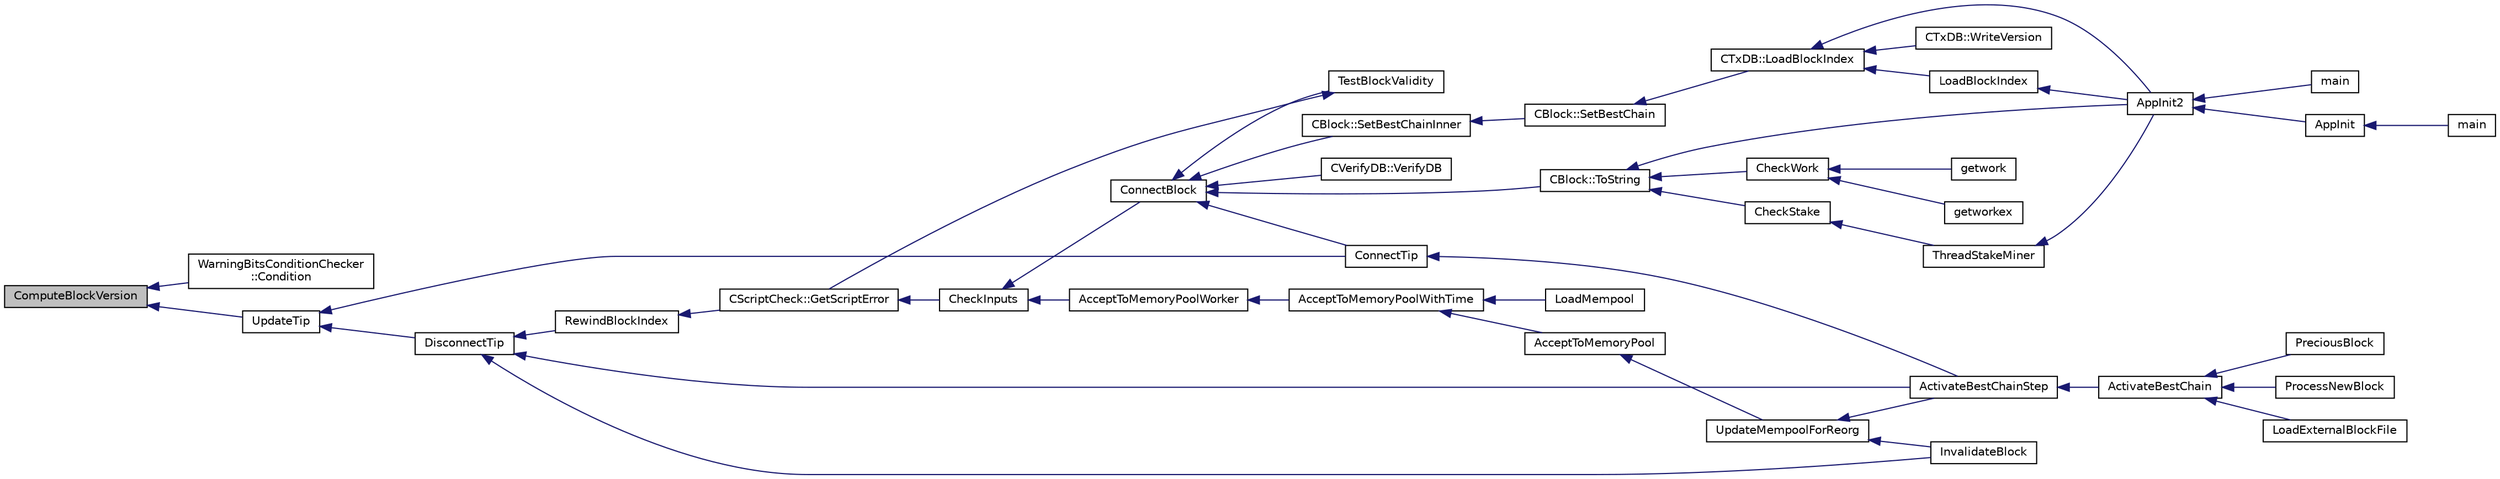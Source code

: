 digraph "ComputeBlockVersion"
{
  edge [fontname="Helvetica",fontsize="10",labelfontname="Helvetica",labelfontsize="10"];
  node [fontname="Helvetica",fontsize="10",shape=record];
  rankdir="LR";
  Node636 [label="ComputeBlockVersion",height=0.2,width=0.4,color="black", fillcolor="grey75", style="filled", fontcolor="black"];
  Node636 -> Node637 [dir="back",color="midnightblue",fontsize="10",style="solid",fontname="Helvetica"];
  Node637 [label="WarningBitsConditionChecker\l::Condition",height=0.2,width=0.4,color="black", fillcolor="white", style="filled",URL="$de/d01/class_warning_bits_condition_checker.html#aae2fc419d193b147e8fad8121fb5e579"];
  Node636 -> Node638 [dir="back",color="midnightblue",fontsize="10",style="solid",fontname="Helvetica"];
  Node638 [label="UpdateTip",height=0.2,width=0.4,color="black", fillcolor="white", style="filled",URL="$dd/d7d/validation_8cpp.html#a58ea59a717507dc67e9e2502d3a5a2b9",tooltip="Update chainActive and related internal data structures. "];
  Node638 -> Node639 [dir="back",color="midnightblue",fontsize="10",style="solid",fontname="Helvetica"];
  Node639 [label="DisconnectTip",height=0.2,width=0.4,color="black", fillcolor="white", style="filled",URL="$dd/d7d/validation_8cpp.html#af22a75696068786d303019f31f29eb9e",tooltip="Disconnect chainActive&#39;s tip. "];
  Node639 -> Node640 [dir="back",color="midnightblue",fontsize="10",style="solid",fontname="Helvetica"];
  Node640 [label="ActivateBestChainStep",height=0.2,width=0.4,color="black", fillcolor="white", style="filled",URL="$dd/d7d/validation_8cpp.html#a4e2b817360d39dc766271f51fc146c96",tooltip="Try to make some progress towards making pindexMostWork the active block. "];
  Node640 -> Node641 [dir="back",color="midnightblue",fontsize="10",style="solid",fontname="Helvetica"];
  Node641 [label="ActivateBestChain",height=0.2,width=0.4,color="black", fillcolor="white", style="filled",URL="$db/d38/validation_8h.html#a81d9ced51eb72d4df66abddb00318b64",tooltip="Find the best known block, and make it the tip of the block chain. "];
  Node641 -> Node642 [dir="back",color="midnightblue",fontsize="10",style="solid",fontname="Helvetica"];
  Node642 [label="PreciousBlock",height=0.2,width=0.4,color="black", fillcolor="white", style="filled",URL="$db/d38/validation_8h.html#a04e493dc156338a1b2f457f7a7feaaa9",tooltip="Mark a block as precious and reorganize. "];
  Node641 -> Node643 [dir="back",color="midnightblue",fontsize="10",style="solid",fontname="Helvetica"];
  Node643 [label="ProcessNewBlock",height=0.2,width=0.4,color="black", fillcolor="white", style="filled",URL="$db/d38/validation_8h.html#a290fce59049c0951b8eb73f0129bf6f0",tooltip="Process an incoming block. "];
  Node641 -> Node644 [dir="back",color="midnightblue",fontsize="10",style="solid",fontname="Helvetica"];
  Node644 [label="LoadExternalBlockFile",height=0.2,width=0.4,color="black", fillcolor="white", style="filled",URL="$db/d38/validation_8h.html#a2233339a13d09038cf2e46f4d0144be4",tooltip="Import blocks from an external file. "];
  Node639 -> Node645 [dir="back",color="midnightblue",fontsize="10",style="solid",fontname="Helvetica"];
  Node645 [label="InvalidateBlock",height=0.2,width=0.4,color="black", fillcolor="white", style="filled",URL="$db/d38/validation_8h.html#adf70cddb5b3b3218a7f22da08dc4a456",tooltip="Mark a block as invalid. "];
  Node639 -> Node646 [dir="back",color="midnightblue",fontsize="10",style="solid",fontname="Helvetica"];
  Node646 [label="RewindBlockIndex",height=0.2,width=0.4,color="black", fillcolor="white", style="filled",URL="$db/d38/validation_8h.html#a2e51de180124822c526ac8f82777fa32",tooltip="When there are blocks in the active chain with missing data, rewind the chainstate and remove them fr..."];
  Node646 -> Node647 [dir="back",color="midnightblue",fontsize="10",style="solid",fontname="Helvetica"];
  Node647 [label="CScriptCheck::GetScriptError",height=0.2,width=0.4,color="black", fillcolor="white", style="filled",URL="$df/d12/class_c_script_check.html#a1340496c37e521c253606b5957173afd"];
  Node647 -> Node648 [dir="back",color="midnightblue",fontsize="10",style="solid",fontname="Helvetica"];
  Node648 [label="CheckInputs",height=0.2,width=0.4,color="black", fillcolor="white", style="filled",URL="$dd/d7d/validation_8cpp.html#a48897c72856156ef5606fc27fe1954f3",tooltip="Check whether all inputs of this transaction are valid (no double spends, scripts & sigs..."];
  Node648 -> Node649 [dir="back",color="midnightblue",fontsize="10",style="solid",fontname="Helvetica"];
  Node649 [label="AcceptToMemoryPoolWorker",height=0.2,width=0.4,color="black", fillcolor="white", style="filled",URL="$dd/d7d/validation_8cpp.html#a274b0623037c72315662a07ecf760176"];
  Node649 -> Node650 [dir="back",color="midnightblue",fontsize="10",style="solid",fontname="Helvetica"];
  Node650 [label="AcceptToMemoryPoolWithTime",height=0.2,width=0.4,color="black", fillcolor="white", style="filled",URL="$dd/d7d/validation_8cpp.html#a7e5d2eb678cdda338b2dc803a2d4999f",tooltip="(try to) add transaction to memory pool with a specified acceptance time "];
  Node650 -> Node651 [dir="back",color="midnightblue",fontsize="10",style="solid",fontname="Helvetica"];
  Node651 [label="AcceptToMemoryPool",height=0.2,width=0.4,color="black", fillcolor="white", style="filled",URL="$db/d38/validation_8h.html#a25cdf856fb2107e0e96fd6bf4c0619cb",tooltip="(try to) add transaction to memory pool plTxnReplaced will be appended to with all transactions repla..."];
  Node651 -> Node652 [dir="back",color="midnightblue",fontsize="10",style="solid",fontname="Helvetica"];
  Node652 [label="UpdateMempoolForReorg",height=0.2,width=0.4,color="black", fillcolor="white", style="filled",URL="$dd/d7d/validation_8cpp.html#aaa1204b724d7b62f09ef22df4c6a592d"];
  Node652 -> Node640 [dir="back",color="midnightblue",fontsize="10",style="solid",fontname="Helvetica"];
  Node652 -> Node645 [dir="back",color="midnightblue",fontsize="10",style="solid",fontname="Helvetica"];
  Node650 -> Node653 [dir="back",color="midnightblue",fontsize="10",style="solid",fontname="Helvetica"];
  Node653 [label="LoadMempool",height=0.2,width=0.4,color="black", fillcolor="white", style="filled",URL="$db/d38/validation_8h.html#adea951730b49ef41e5390df5be8d3f1b",tooltip="Load the mempool from disk. "];
  Node648 -> Node654 [dir="back",color="midnightblue",fontsize="10",style="solid",fontname="Helvetica"];
  Node654 [label="ConnectBlock",height=0.2,width=0.4,color="black", fillcolor="white", style="filled",URL="$dd/d7d/validation_8cpp.html#afafbb35ee38b98e832fcb8b159942055",tooltip="Apply the effects of this block (with given index) on the UTXO set represented by coins..."];
  Node654 -> Node655 [dir="back",color="midnightblue",fontsize="10",style="solid",fontname="Helvetica"];
  Node655 [label="CBlock::SetBestChainInner",height=0.2,width=0.4,color="black", fillcolor="white", style="filled",URL="$d3/d51/class_c_block.html#a82c90ccbecf89a38ff56d8429514e2c2"];
  Node655 -> Node656 [dir="back",color="midnightblue",fontsize="10",style="solid",fontname="Helvetica"];
  Node656 [label="CBlock::SetBestChain",height=0.2,width=0.4,color="black", fillcolor="white", style="filled",URL="$d3/d51/class_c_block.html#a6e308b2d75d1cfc4a75eda36feb60ca1"];
  Node656 -> Node657 [dir="back",color="midnightblue",fontsize="10",style="solid",fontname="Helvetica"];
  Node657 [label="CTxDB::LoadBlockIndex",height=0.2,width=0.4,color="black", fillcolor="white", style="filled",URL="$d9/d8d/class_c_tx_d_b.html#abcb9df0821d996f811f6604b452a26a0"];
  Node657 -> Node658 [dir="back",color="midnightblue",fontsize="10",style="solid",fontname="Helvetica"];
  Node658 [label="AppInit2",height=0.2,width=0.4,color="black", fillcolor="white", style="filled",URL="$d8/dc0/init_8h.html#a1a4c1bfbf6ba1db77e988b89b9cadfd3",tooltip="Initialize ion. "];
  Node658 -> Node659 [dir="back",color="midnightblue",fontsize="10",style="solid",fontname="Helvetica"];
  Node659 [label="AppInit",height=0.2,width=0.4,color="black", fillcolor="white", style="filled",URL="$d4/d35/iond_8cpp.html#ac59316b767e6984e1285f0531275286b"];
  Node659 -> Node660 [dir="back",color="midnightblue",fontsize="10",style="solid",fontname="Helvetica"];
  Node660 [label="main",height=0.2,width=0.4,color="black", fillcolor="white", style="filled",URL="$d4/d35/iond_8cpp.html#a0ddf1224851353fc92bfbff6f499fa97"];
  Node658 -> Node661 [dir="back",color="midnightblue",fontsize="10",style="solid",fontname="Helvetica"];
  Node661 [label="main",height=0.2,width=0.4,color="black", fillcolor="white", style="filled",URL="$d5/d2d/ion_8cpp.html#a0ddf1224851353fc92bfbff6f499fa97"];
  Node657 -> Node662 [dir="back",color="midnightblue",fontsize="10",style="solid",fontname="Helvetica"];
  Node662 [label="LoadBlockIndex",height=0.2,width=0.4,color="black", fillcolor="white", style="filled",URL="$d4/dbf/main_8h.html#a367f303d34b8a5501ac4d77bebab578c"];
  Node662 -> Node658 [dir="back",color="midnightblue",fontsize="10",style="solid",fontname="Helvetica"];
  Node657 -> Node663 [dir="back",color="midnightblue",fontsize="10",style="solid",fontname="Helvetica"];
  Node663 [label="CTxDB::WriteVersion",height=0.2,width=0.4,color="black", fillcolor="white", style="filled",URL="$d9/d8d/class_c_tx_d_b.html#aa30dbf235b1c229896097e1eb1ea9520"];
  Node654 -> Node664 [dir="back",color="midnightblue",fontsize="10",style="solid",fontname="Helvetica"];
  Node664 [label="CBlock::ToString",height=0.2,width=0.4,color="black", fillcolor="white", style="filled",URL="$d3/d51/class_c_block.html#a0e8a98f10831c00ae76b3a831c4804e5"];
  Node664 -> Node658 [dir="back",color="midnightblue",fontsize="10",style="solid",fontname="Helvetica"];
  Node664 -> Node665 [dir="back",color="midnightblue",fontsize="10",style="solid",fontname="Helvetica"];
  Node665 [label="CheckWork",height=0.2,width=0.4,color="black", fillcolor="white", style="filled",URL="$de/d13/miner_8h.html#aadd8a05aa6d8fae1c0f4daa5e971a12a",tooltip="Check mined proof-of-work block. "];
  Node665 -> Node666 [dir="back",color="midnightblue",fontsize="10",style="solid",fontname="Helvetica"];
  Node666 [label="getworkex",height=0.2,width=0.4,color="black", fillcolor="white", style="filled",URL="$d4/ddd/rpcmining_8cpp.html#aa40f86dc468a3f2ef4a3bba99e20a069"];
  Node665 -> Node667 [dir="back",color="midnightblue",fontsize="10",style="solid",fontname="Helvetica"];
  Node667 [label="getwork",height=0.2,width=0.4,color="black", fillcolor="white", style="filled",URL="$d4/ddd/rpcmining_8cpp.html#a356be62c93d38267a7da9e1cb644d547"];
  Node664 -> Node668 [dir="back",color="midnightblue",fontsize="10",style="solid",fontname="Helvetica"];
  Node668 [label="CheckStake",height=0.2,width=0.4,color="black", fillcolor="white", style="filled",URL="$de/d13/miner_8h.html#a68be4bcfa03b86095641eac5ca996fed",tooltip="Check mined proof-of-stake block. "];
  Node668 -> Node669 [dir="back",color="midnightblue",fontsize="10",style="solid",fontname="Helvetica"];
  Node669 [label="ThreadStakeMiner",height=0.2,width=0.4,color="black", fillcolor="white", style="filled",URL="$d6/de3/miner_8cpp.html#a31faece5ef0e403969b3d3debd79b352"];
  Node669 -> Node658 [dir="back",color="midnightblue",fontsize="10",style="solid",fontname="Helvetica"];
  Node654 -> Node670 [dir="back",color="midnightblue",fontsize="10",style="solid",fontname="Helvetica"];
  Node670 [label="ConnectTip",height=0.2,width=0.4,color="black", fillcolor="white", style="filled",URL="$dd/d7d/validation_8cpp.html#a6aed3630ddc1f0822daf257250d4799a",tooltip="Connect a new block to chainActive. "];
  Node670 -> Node640 [dir="back",color="midnightblue",fontsize="10",style="solid",fontname="Helvetica"];
  Node654 -> Node671 [dir="back",color="midnightblue",fontsize="10",style="solid",fontname="Helvetica"];
  Node671 [label="TestBlockValidity",height=0.2,width=0.4,color="black", fillcolor="white", style="filled",URL="$db/d38/validation_8h.html#a12c39e969c9077605ae8a91730fb78d3",tooltip="Check a block is completely valid from start to finish (only works on top of our current best block..."];
  Node671 -> Node647 [dir="back",color="midnightblue",fontsize="10",style="solid",fontname="Helvetica"];
  Node654 -> Node672 [dir="back",color="midnightblue",fontsize="10",style="solid",fontname="Helvetica"];
  Node672 [label="CVerifyDB::VerifyDB",height=0.2,width=0.4,color="black", fillcolor="white", style="filled",URL="$d7/da0/class_c_verify_d_b.html#af12e07230f20d23cf01d417d0e785c49"];
  Node638 -> Node670 [dir="back",color="midnightblue",fontsize="10",style="solid",fontname="Helvetica"];
}
